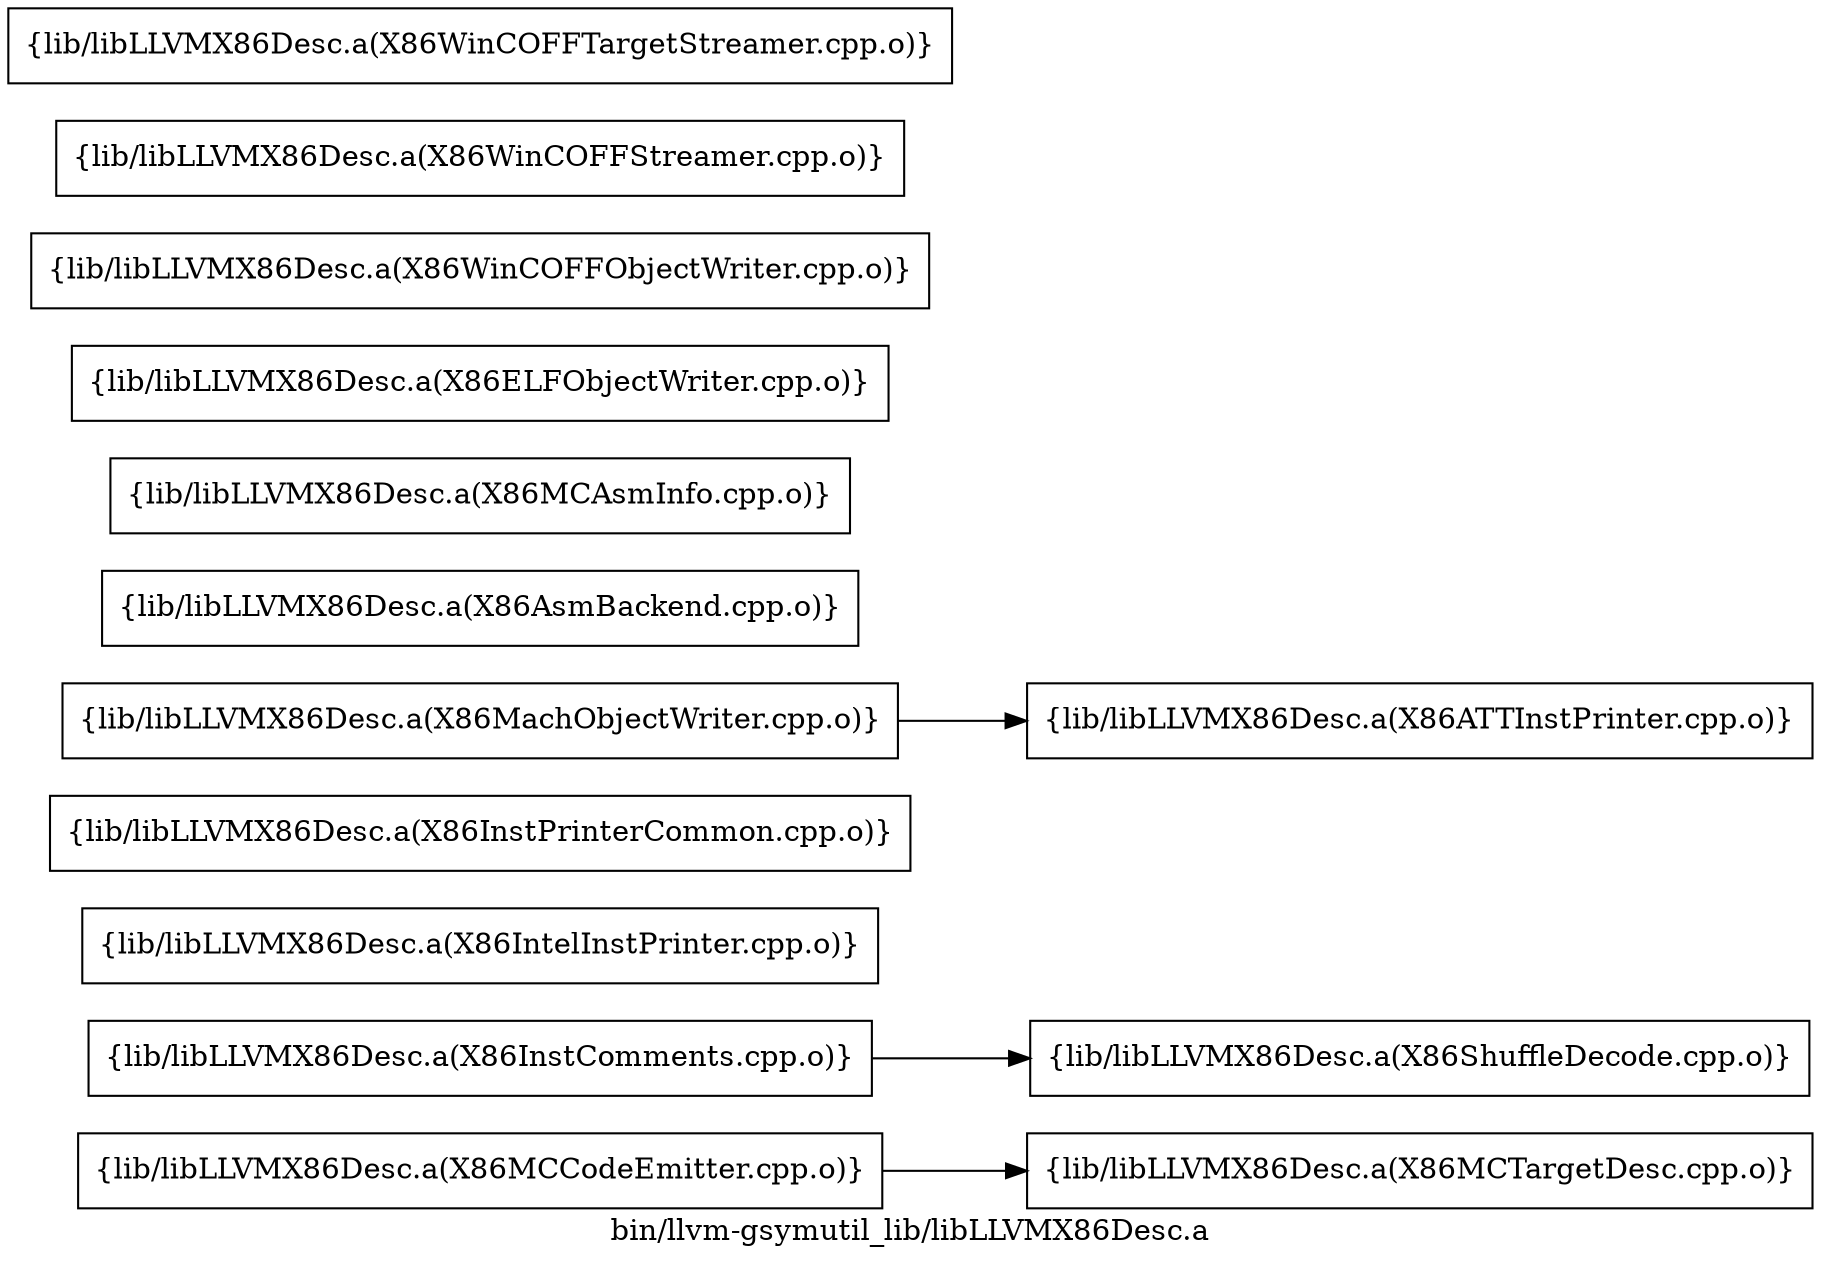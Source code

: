 digraph "bin/llvm-gsymutil_lib/libLLVMX86Desc.a" {
	label="bin/llvm-gsymutil_lib/libLLVMX86Desc.a";
	rankdir=LR;

	Node0x564b5945e6c8 [shape=record,shape=box,group=0,label="{lib/libLLVMX86Desc.a(X86MCTargetDesc.cpp.o)}"];
	Node0x564b5945b158 [shape=record,shape=box,group=0,label="{lib/libLLVMX86Desc.a(X86ShuffleDecode.cpp.o)}"];
	Node0x564b5945ead8 [shape=record,shape=box,group=0,label="{lib/libLLVMX86Desc.a(X86IntelInstPrinter.cpp.o)}"];
	Node0x564b5945ee98 [shape=record,shape=box,group=0,label="{lib/libLLVMX86Desc.a(X86InstPrinterCommon.cpp.o)}"];
	Node0x564b5945d228 [shape=record,shape=box,group=0,label="{lib/libLLVMX86Desc.a(X86InstComments.cpp.o)}"];
	Node0x564b5945d228 -> Node0x564b5945b158;
	Node0x564b5945d4a8 [shape=record,shape=box,group=0,label="{lib/libLLVMX86Desc.a(X86ATTInstPrinter.cpp.o)}"];
	Node0x564b59459c18 [shape=record,shape=box,group=0,label="{lib/libLLVMX86Desc.a(X86AsmBackend.cpp.o)}"];
	Node0x564b59458188 [shape=record,shape=box,group=0,label="{lib/libLLVMX86Desc.a(X86MCAsmInfo.cpp.o)}"];
	Node0x564b59458ae8 [shape=record,shape=box,group=0,label="{lib/libLLVMX86Desc.a(X86MCCodeEmitter.cpp.o)}"];
	Node0x564b59458ae8 -> Node0x564b5945e6c8;
	Node0x564b594586d8 [shape=record,shape=box,group=0,label="{lib/libLLVMX86Desc.a(X86MachObjectWriter.cpp.o)}"];
	Node0x564b594586d8 -> Node0x564b5945d4a8;
	Node0x564b5945b9c8 [shape=record,shape=box,group=0,label="{lib/libLLVMX86Desc.a(X86ELFObjectWriter.cpp.o)}"];
	Node0x564b5945c558 [shape=record,shape=box,group=0,label="{lib/libLLVMX86Desc.a(X86WinCOFFObjectWriter.cpp.o)}"];
	Node0x564b5945a938 [shape=record,shape=box,group=0,label="{lib/libLLVMX86Desc.a(X86WinCOFFStreamer.cpp.o)}"];
	Node0x564b5945a2a8 [shape=record,shape=box,group=0,label="{lib/libLLVMX86Desc.a(X86WinCOFFTargetStreamer.cpp.o)}"];
}
